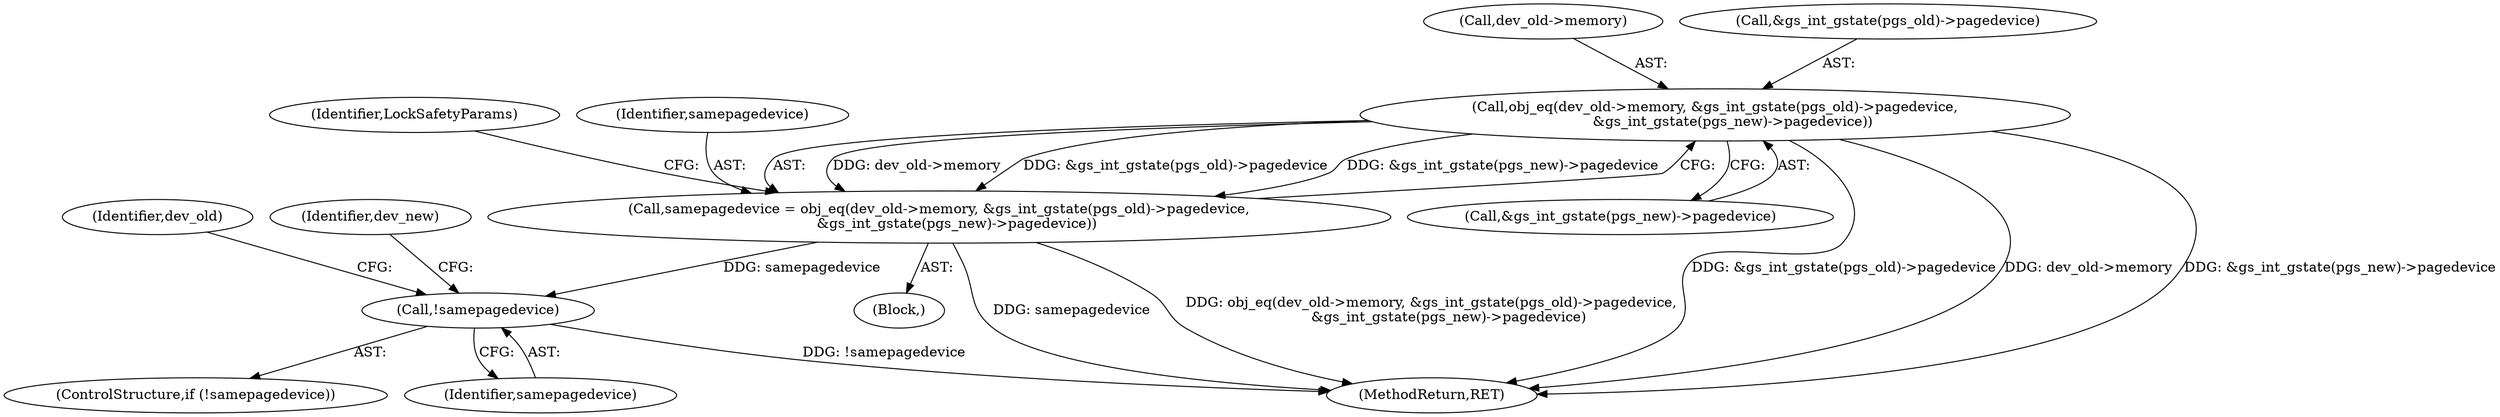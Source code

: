 digraph "0_ghostscript_aeea342904978c9fe17d85f4906a0f6fcce2d315@pointer" {
"1000122" [label="(Call,obj_eq(dev_old->memory, &gs_int_gstate(pgs_old)->pagedevice,\n        &gs_int_gstate(pgs_new)->pagedevice))"];
"1000120" [label="(Call,samepagedevice = obj_eq(dev_old->memory, &gs_int_gstate(pgs_old)->pagedevice,\n        &gs_int_gstate(pgs_new)->pagedevice))"];
"1000152" [label="(Call,!samepagedevice)"];
"1000122" [label="(Call,obj_eq(dev_old->memory, &gs_int_gstate(pgs_old)->pagedevice,\n        &gs_int_gstate(pgs_new)->pagedevice))"];
"1000151" [label="(ControlStructure,if (!samepagedevice))"];
"1000110" [label="(Block,)"];
"1000123" [label="(Call,dev_old->memory)"];
"1000138" [label="(Identifier,LockSafetyParams)"];
"1000126" [label="(Call,&gs_int_gstate(pgs_old)->pagedevice)"];
"1000153" [label="(Identifier,samepagedevice)"];
"1000152" [label="(Call,!samepagedevice)"];
"1000121" [label="(Identifier,samepagedevice)"];
"1000156" [label="(Identifier,dev_old)"];
"1000131" [label="(Call,&gs_int_gstate(pgs_new)->pagedevice)"];
"1000160" [label="(Identifier,dev_new)"];
"1000240" [label="(MethodReturn,RET)"];
"1000120" [label="(Call,samepagedevice = obj_eq(dev_old->memory, &gs_int_gstate(pgs_old)->pagedevice,\n        &gs_int_gstate(pgs_new)->pagedevice))"];
"1000122" -> "1000120"  [label="AST: "];
"1000122" -> "1000131"  [label="CFG: "];
"1000123" -> "1000122"  [label="AST: "];
"1000126" -> "1000122"  [label="AST: "];
"1000131" -> "1000122"  [label="AST: "];
"1000120" -> "1000122"  [label="CFG: "];
"1000122" -> "1000240"  [label="DDG: &gs_int_gstate(pgs_old)->pagedevice"];
"1000122" -> "1000240"  [label="DDG: dev_old->memory"];
"1000122" -> "1000240"  [label="DDG: &gs_int_gstate(pgs_new)->pagedevice"];
"1000122" -> "1000120"  [label="DDG: dev_old->memory"];
"1000122" -> "1000120"  [label="DDG: &gs_int_gstate(pgs_old)->pagedevice"];
"1000122" -> "1000120"  [label="DDG: &gs_int_gstate(pgs_new)->pagedevice"];
"1000120" -> "1000110"  [label="AST: "];
"1000121" -> "1000120"  [label="AST: "];
"1000138" -> "1000120"  [label="CFG: "];
"1000120" -> "1000240"  [label="DDG: samepagedevice"];
"1000120" -> "1000240"  [label="DDG: obj_eq(dev_old->memory, &gs_int_gstate(pgs_old)->pagedevice,\n        &gs_int_gstate(pgs_new)->pagedevice)"];
"1000120" -> "1000152"  [label="DDG: samepagedevice"];
"1000152" -> "1000151"  [label="AST: "];
"1000152" -> "1000153"  [label="CFG: "];
"1000153" -> "1000152"  [label="AST: "];
"1000156" -> "1000152"  [label="CFG: "];
"1000160" -> "1000152"  [label="CFG: "];
"1000152" -> "1000240"  [label="DDG: !samepagedevice"];
}
